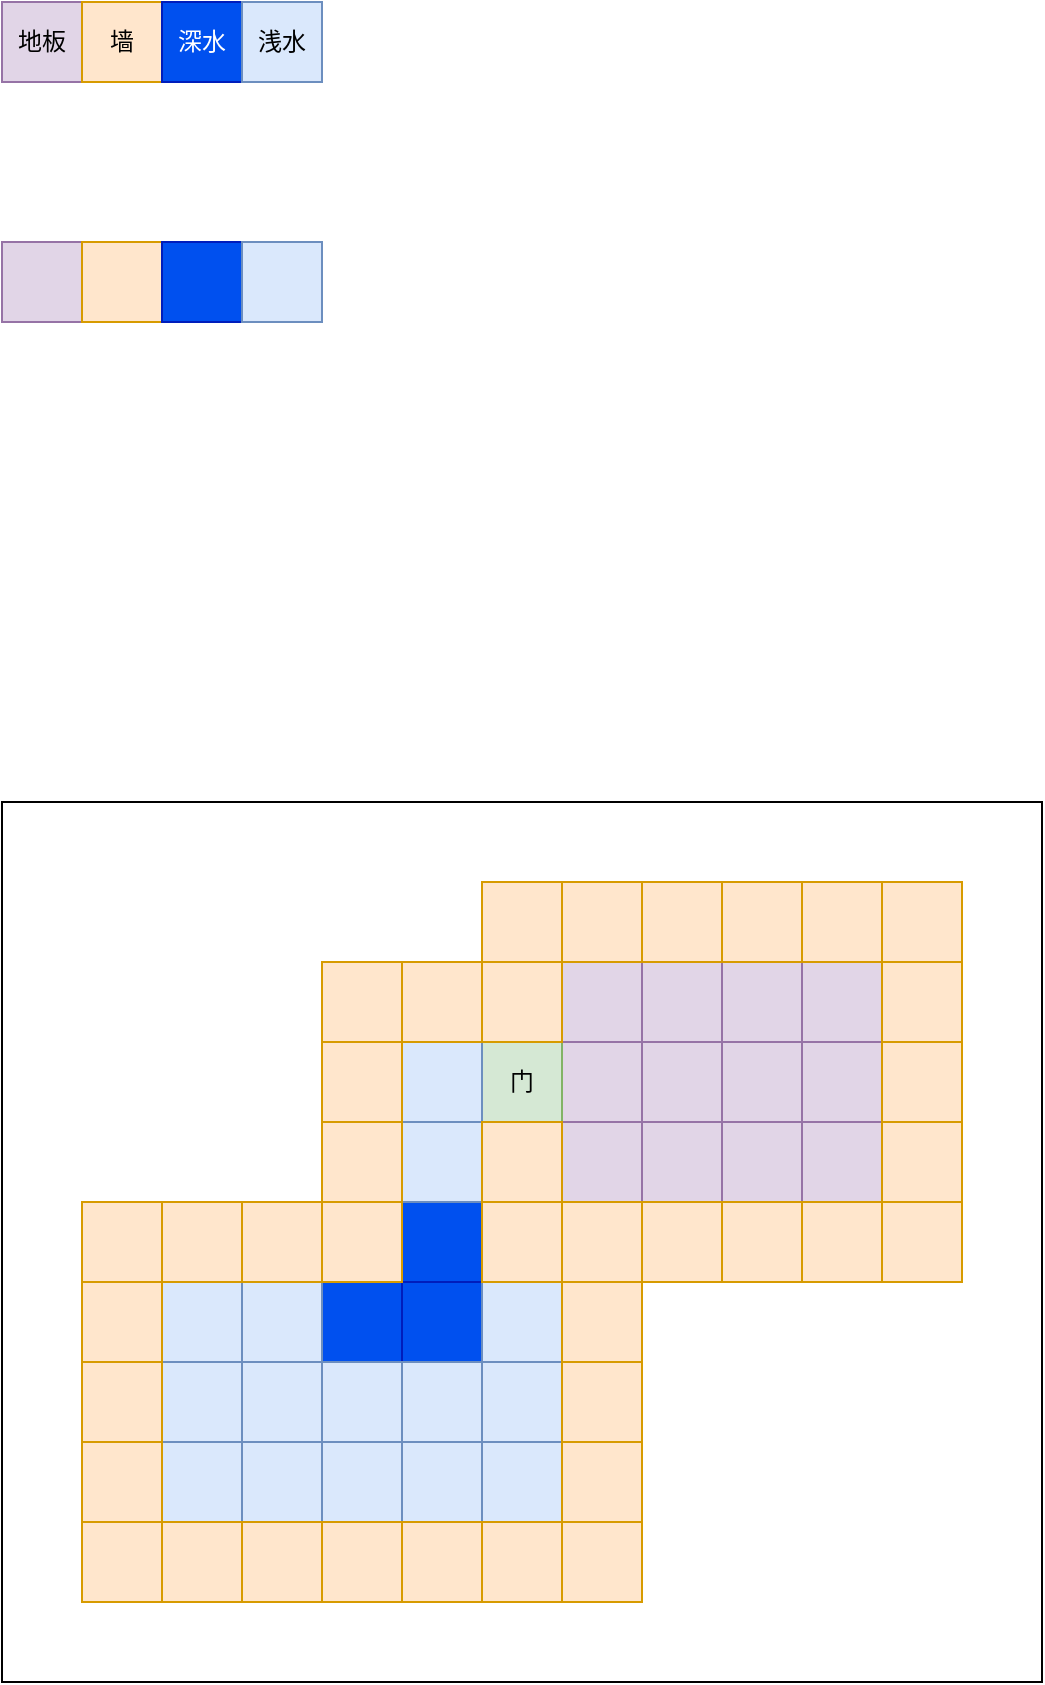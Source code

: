 <mxfile version="26.0.4">
  <diagram name="第 1 页" id="Mih1VsMYgLBi8knapmAl">
    <mxGraphModel dx="1141" dy="662" grid="1" gridSize="10" guides="1" tooltips="1" connect="1" arrows="1" fold="1" page="1" pageScale="1" pageWidth="827" pageHeight="1169" background="none" math="0" shadow="0">
      <root>
        <mxCell id="0" />
        <mxCell id="1" parent="0" />
        <mxCell id="jISEXOWeR0vg6BHdLISb-44" value="地板" style="rounded=0;whiteSpace=wrap;html=1;shadow=0;glass=0;strokeColor=#9673a6;fillColor=#e1d5e7;" vertex="1" parent="1">
          <mxGeometry width="40" height="40" as="geometry" />
        </mxCell>
        <mxCell id="jISEXOWeR0vg6BHdLISb-45" value="墙" style="rounded=0;whiteSpace=wrap;html=1;shadow=0;glass=0;strokeColor=#d79b00;fillColor=#ffe6cc;" vertex="1" parent="1">
          <mxGeometry x="40" width="40" height="40" as="geometry" />
        </mxCell>
        <mxCell id="jISEXOWeR0vg6BHdLISb-46" value="深水" style="rounded=0;whiteSpace=wrap;html=1;shadow=0;glass=0;strokeColor=#001DBC;fillColor=#0050ef;fontColor=#ffffff;" vertex="1" parent="1">
          <mxGeometry x="80" width="40" height="40" as="geometry" />
        </mxCell>
        <mxCell id="jISEXOWeR0vg6BHdLISb-47" value="浅水" style="rounded=0;whiteSpace=wrap;html=1;shadow=0;glass=0;strokeColor=#6c8ebf;fillColor=#dae8fc;" vertex="1" parent="1">
          <mxGeometry x="120" width="40" height="40" as="geometry" />
        </mxCell>
        <mxCell id="jISEXOWeR0vg6BHdLISb-48" value="" style="rounded=0;whiteSpace=wrap;html=1;shadow=0;glass=0;strokeColor=#9673a6;fillColor=#e1d5e7;" vertex="1" parent="1">
          <mxGeometry y="120" width="40" height="40" as="geometry" />
        </mxCell>
        <mxCell id="jISEXOWeR0vg6BHdLISb-52" value="" style="rounded=0;whiteSpace=wrap;html=1;shadow=0;glass=0;strokeColor=#d79b00;fillColor=#ffe6cc;" vertex="1" parent="1">
          <mxGeometry x="40" y="120" width="40" height="40" as="geometry" />
        </mxCell>
        <mxCell id="jISEXOWeR0vg6BHdLISb-53" value="" style="rounded=0;whiteSpace=wrap;html=1;shadow=0;glass=0;strokeColor=#001DBC;fillColor=#0050ef;fontColor=#ffffff;" vertex="1" parent="1">
          <mxGeometry x="80" y="120" width="40" height="40" as="geometry" />
        </mxCell>
        <mxCell id="jISEXOWeR0vg6BHdLISb-54" value="" style="rounded=0;whiteSpace=wrap;html=1;shadow=0;glass=0;strokeColor=#6c8ebf;fillColor=#dae8fc;" vertex="1" parent="1">
          <mxGeometry x="120" y="120" width="40" height="40" as="geometry" />
        </mxCell>
        <mxCell id="jISEXOWeR0vg6BHdLISb-55" value="" style="rounded=0;whiteSpace=wrap;html=1;shadow=0;glass=0;strokeColor=#9673a6;fillColor=#e1d5e7;" vertex="1" parent="1">
          <mxGeometry x="280" y="480" width="40" height="40" as="geometry" />
        </mxCell>
        <mxCell id="jISEXOWeR0vg6BHdLISb-57" value="" style="rounded=0;whiteSpace=wrap;html=1;shadow=0;glass=0;strokeColor=#9673a6;fillColor=#e1d5e7;" vertex="1" parent="1">
          <mxGeometry x="320" y="480" width="40" height="40" as="geometry" />
        </mxCell>
        <mxCell id="jISEXOWeR0vg6BHdLISb-58" value="" style="rounded=0;whiteSpace=wrap;html=1;shadow=0;glass=0;strokeColor=#9673a6;fillColor=#e1d5e7;" vertex="1" parent="1">
          <mxGeometry x="360" y="480" width="40" height="40" as="geometry" />
        </mxCell>
        <mxCell id="jISEXOWeR0vg6BHdLISb-59" value="" style="rounded=0;whiteSpace=wrap;html=1;shadow=0;glass=0;strokeColor=#9673a6;fillColor=#e1d5e7;" vertex="1" parent="1">
          <mxGeometry x="400" y="480" width="40" height="40" as="geometry" />
        </mxCell>
        <mxCell id="jISEXOWeR0vg6BHdLISb-60" value="" style="rounded=0;whiteSpace=wrap;html=1;shadow=0;glass=0;strokeColor=#9673a6;fillColor=#e1d5e7;" vertex="1" parent="1">
          <mxGeometry x="280" y="520" width="40" height="40" as="geometry" />
        </mxCell>
        <mxCell id="jISEXOWeR0vg6BHdLISb-61" value="" style="rounded=0;whiteSpace=wrap;html=1;shadow=0;glass=0;strokeColor=#9673a6;fillColor=#e1d5e7;" vertex="1" parent="1">
          <mxGeometry x="320" y="520" width="40" height="40" as="geometry" />
        </mxCell>
        <mxCell id="jISEXOWeR0vg6BHdLISb-62" value="" style="rounded=0;whiteSpace=wrap;html=1;shadow=0;glass=0;strokeColor=#9673a6;fillColor=#e1d5e7;" vertex="1" parent="1">
          <mxGeometry x="360" y="520" width="40" height="40" as="geometry" />
        </mxCell>
        <mxCell id="jISEXOWeR0vg6BHdLISb-63" value="" style="rounded=0;whiteSpace=wrap;html=1;shadow=0;glass=0;strokeColor=#9673a6;fillColor=#e1d5e7;" vertex="1" parent="1">
          <mxGeometry x="400" y="520" width="40" height="40" as="geometry" />
        </mxCell>
        <mxCell id="jISEXOWeR0vg6BHdLISb-64" value="" style="rounded=0;whiteSpace=wrap;html=1;shadow=0;glass=0;strokeColor=#9673a6;fillColor=#e1d5e7;" vertex="1" parent="1">
          <mxGeometry x="280" y="560" width="40" height="40" as="geometry" />
        </mxCell>
        <mxCell id="jISEXOWeR0vg6BHdLISb-65" value="" style="rounded=0;whiteSpace=wrap;html=1;shadow=0;glass=0;strokeColor=#9673a6;fillColor=#e1d5e7;" vertex="1" parent="1">
          <mxGeometry x="320" y="560" width="40" height="40" as="geometry" />
        </mxCell>
        <mxCell id="jISEXOWeR0vg6BHdLISb-66" value="" style="rounded=0;whiteSpace=wrap;html=1;shadow=0;glass=0;strokeColor=#9673a6;fillColor=#e1d5e7;" vertex="1" parent="1">
          <mxGeometry x="360" y="560" width="40" height="40" as="geometry" />
        </mxCell>
        <mxCell id="jISEXOWeR0vg6BHdLISb-67" value="" style="rounded=0;whiteSpace=wrap;html=1;shadow=0;glass=0;strokeColor=#9673a6;fillColor=#e1d5e7;" vertex="1" parent="1">
          <mxGeometry x="400" y="560" width="40" height="40" as="geometry" />
        </mxCell>
        <mxCell id="jISEXOWeR0vg6BHdLISb-68" value="" style="rounded=0;whiteSpace=wrap;html=1;shadow=0;glass=0;strokeColor=#9673a6;fillColor=#e1d5e7;" vertex="1" parent="1">
          <mxGeometry x="80" y="640" width="40" height="40" as="geometry" />
        </mxCell>
        <mxCell id="jISEXOWeR0vg6BHdLISb-69" value="" style="rounded=0;whiteSpace=wrap;html=1;shadow=0;glass=0;strokeColor=#9673a6;fillColor=#e1d5e7;" vertex="1" parent="1">
          <mxGeometry x="120" y="640" width="40" height="40" as="geometry" />
        </mxCell>
        <mxCell id="jISEXOWeR0vg6BHdLISb-70" value="" style="rounded=0;whiteSpace=wrap;html=1;shadow=0;glass=0;strokeColor=#9673a6;fillColor=#e1d5e7;" vertex="1" parent="1">
          <mxGeometry x="160" y="640" width="40" height="40" as="geometry" />
        </mxCell>
        <mxCell id="jISEXOWeR0vg6BHdLISb-71" value="" style="rounded=0;whiteSpace=wrap;html=1;shadow=0;glass=0;strokeColor=#9673a6;fillColor=#e1d5e7;" vertex="1" parent="1">
          <mxGeometry x="200" y="640" width="40" height="40" as="geometry" />
        </mxCell>
        <mxCell id="jISEXOWeR0vg6BHdLISb-72" value="" style="rounded=0;whiteSpace=wrap;html=1;shadow=0;glass=0;strokeColor=#9673a6;fillColor=#e1d5e7;" vertex="1" parent="1">
          <mxGeometry x="80" y="680" width="40" height="40" as="geometry" />
        </mxCell>
        <mxCell id="jISEXOWeR0vg6BHdLISb-73" value="" style="rounded=0;whiteSpace=wrap;html=1;shadow=0;glass=0;strokeColor=#9673a6;fillColor=#e1d5e7;" vertex="1" parent="1">
          <mxGeometry x="120" y="680" width="40" height="40" as="geometry" />
        </mxCell>
        <mxCell id="jISEXOWeR0vg6BHdLISb-74" value="" style="rounded=0;whiteSpace=wrap;html=1;shadow=0;glass=0;strokeColor=#9673a6;fillColor=#e1d5e7;" vertex="1" parent="1">
          <mxGeometry x="160" y="680" width="40" height="40" as="geometry" />
        </mxCell>
        <mxCell id="jISEXOWeR0vg6BHdLISb-75" value="" style="rounded=0;whiteSpace=wrap;html=1;shadow=0;glass=0;strokeColor=#9673a6;fillColor=#e1d5e7;" vertex="1" parent="1">
          <mxGeometry x="200" y="680" width="40" height="40" as="geometry" />
        </mxCell>
        <mxCell id="jISEXOWeR0vg6BHdLISb-76" value="" style="rounded=0;whiteSpace=wrap;html=1;shadow=0;glass=0;strokeColor=#9673a6;fillColor=#e1d5e7;" vertex="1" parent="1">
          <mxGeometry x="80" y="720" width="40" height="40" as="geometry" />
        </mxCell>
        <mxCell id="jISEXOWeR0vg6BHdLISb-77" value="" style="rounded=0;whiteSpace=wrap;html=1;shadow=0;glass=0;strokeColor=#9673a6;fillColor=#e1d5e7;" vertex="1" parent="1">
          <mxGeometry x="120" y="720" width="40" height="40" as="geometry" />
        </mxCell>
        <mxCell id="jISEXOWeR0vg6BHdLISb-78" value="" style="rounded=0;whiteSpace=wrap;html=1;shadow=0;glass=0;strokeColor=#9673a6;fillColor=#e1d5e7;" vertex="1" parent="1">
          <mxGeometry x="160" y="720" width="40" height="40" as="geometry" />
        </mxCell>
        <mxCell id="jISEXOWeR0vg6BHdLISb-79" value="" style="rounded=0;whiteSpace=wrap;html=1;shadow=0;glass=0;strokeColor=#9673a6;fillColor=#e1d5e7;" vertex="1" parent="1">
          <mxGeometry x="200" y="720" width="40" height="40" as="geometry" />
        </mxCell>
        <mxCell id="jISEXOWeR0vg6BHdLISb-80" value="" style="rounded=0;whiteSpace=wrap;html=1;shadow=0;glass=0;strokeColor=#9673a6;fillColor=#e1d5e7;" vertex="1" parent="1">
          <mxGeometry x="240" y="640" width="40" height="40" as="geometry" />
        </mxCell>
        <mxCell id="jISEXOWeR0vg6BHdLISb-81" value="" style="rounded=0;whiteSpace=wrap;html=1;shadow=0;glass=0;strokeColor=#9673a6;fillColor=#e1d5e7;" vertex="1" parent="1">
          <mxGeometry x="240" y="680" width="40" height="40" as="geometry" />
        </mxCell>
        <mxCell id="jISEXOWeR0vg6BHdLISb-82" value="" style="rounded=0;whiteSpace=wrap;html=1;shadow=0;glass=0;strokeColor=#9673a6;fillColor=#e1d5e7;" vertex="1" parent="1">
          <mxGeometry x="240" y="720" width="40" height="40" as="geometry" />
        </mxCell>
        <mxCell id="jISEXOWeR0vg6BHdLISb-88" value="" style="rounded=0;whiteSpace=wrap;html=1;shadow=0;glass=0;strokeColor=#9673a6;fillColor=#e1d5e7;" vertex="1" parent="1">
          <mxGeometry x="200" y="560" width="40" height="40" as="geometry" />
        </mxCell>
        <mxCell id="jISEXOWeR0vg6BHdLISb-89" value="" style="rounded=0;whiteSpace=wrap;html=1;shadow=0;glass=0;strokeColor=#9673a6;fillColor=#e1d5e7;" vertex="1" parent="1">
          <mxGeometry x="200" y="600" width="40" height="40" as="geometry" />
        </mxCell>
        <mxCell id="jISEXOWeR0vg6BHdLISb-90" value="门" style="rounded=0;whiteSpace=wrap;html=1;shadow=0;glass=0;strokeColor=#82b366;fillColor=#d5e8d4;" vertex="1" parent="1">
          <mxGeometry x="240" y="520" width="40" height="40" as="geometry" />
        </mxCell>
        <mxCell id="jISEXOWeR0vg6BHdLISb-91" value="" style="rounded=0;whiteSpace=wrap;html=1;shadow=0;glass=0;strokeColor=#9673a6;fillColor=#e1d5e7;" vertex="1" parent="1">
          <mxGeometry x="200" y="520" width="40" height="40" as="geometry" />
        </mxCell>
        <mxCell id="jISEXOWeR0vg6BHdLISb-95" value="" style="rounded=0;whiteSpace=wrap;html=1;shadow=0;glass=0;strokeColor=#001DBC;fillColor=#0050ef;fontColor=#ffffff;" vertex="1" parent="1">
          <mxGeometry x="160" y="640" width="40" height="40" as="geometry" />
        </mxCell>
        <mxCell id="jISEXOWeR0vg6BHdLISb-97" value="" style="rounded=0;whiteSpace=wrap;html=1;shadow=0;glass=0;strokeColor=#001DBC;fillColor=#0050ef;fontColor=#ffffff;" vertex="1" parent="1">
          <mxGeometry x="200" y="600" width="40" height="40" as="geometry" />
        </mxCell>
        <mxCell id="jISEXOWeR0vg6BHdLISb-98" value="" style="rounded=0;whiteSpace=wrap;html=1;shadow=0;glass=0;strokeColor=#001DBC;fillColor=#0050ef;fontColor=#ffffff;" vertex="1" parent="1">
          <mxGeometry x="160" y="640" width="40" height="40" as="geometry" />
        </mxCell>
        <mxCell id="jISEXOWeR0vg6BHdLISb-99" value="" style="rounded=0;whiteSpace=wrap;html=1;shadow=0;glass=0;strokeColor=#001DBC;fillColor=#0050ef;fontColor=#ffffff;" vertex="1" parent="1">
          <mxGeometry x="200" y="640" width="40" height="40" as="geometry" />
        </mxCell>
        <mxCell id="jISEXOWeR0vg6BHdLISb-100" value="" style="rounded=0;whiteSpace=wrap;html=1;shadow=0;glass=0;strokeColor=#6c8ebf;fillColor=#dae8fc;" vertex="1" parent="1">
          <mxGeometry x="200" y="520" width="40" height="40" as="geometry" />
        </mxCell>
        <mxCell id="jISEXOWeR0vg6BHdLISb-101" value="" style="rounded=0;whiteSpace=wrap;html=1;shadow=0;glass=0;strokeColor=#6c8ebf;fillColor=#dae8fc;" vertex="1" parent="1">
          <mxGeometry x="200" y="560" width="40" height="40" as="geometry" />
        </mxCell>
        <mxCell id="jISEXOWeR0vg6BHdLISb-102" value="" style="rounded=0;whiteSpace=wrap;html=1;shadow=0;glass=0;strokeColor=#6c8ebf;fillColor=#dae8fc;" vertex="1" parent="1">
          <mxGeometry x="120" y="640" width="40" height="40" as="geometry" />
        </mxCell>
        <mxCell id="jISEXOWeR0vg6BHdLISb-103" value="" style="rounded=0;whiteSpace=wrap;html=1;shadow=0;glass=0;strokeColor=#6c8ebf;fillColor=#dae8fc;" vertex="1" parent="1">
          <mxGeometry x="80" y="640" width="40" height="40" as="geometry" />
        </mxCell>
        <mxCell id="jISEXOWeR0vg6BHdLISb-104" value="" style="rounded=0;whiteSpace=wrap;html=1;shadow=0;glass=0;strokeColor=#6c8ebf;fillColor=#dae8fc;" vertex="1" parent="1">
          <mxGeometry x="240" y="640" width="40" height="40" as="geometry" />
        </mxCell>
        <mxCell id="jISEXOWeR0vg6BHdLISb-105" value="" style="rounded=0;whiteSpace=wrap;html=1;shadow=0;glass=0;strokeColor=#6c8ebf;fillColor=#dae8fc;" vertex="1" parent="1">
          <mxGeometry x="200" y="680" width="40" height="40" as="geometry" />
        </mxCell>
        <mxCell id="jISEXOWeR0vg6BHdLISb-106" value="" style="rounded=0;whiteSpace=wrap;html=1;shadow=0;glass=0;strokeColor=#6c8ebf;fillColor=#dae8fc;" vertex="1" parent="1">
          <mxGeometry x="160" y="680" width="40" height="40" as="geometry" />
        </mxCell>
        <mxCell id="jISEXOWeR0vg6BHdLISb-107" value="" style="rounded=0;whiteSpace=wrap;html=1;shadow=0;glass=0;strokeColor=#6c8ebf;fillColor=#dae8fc;" vertex="1" parent="1">
          <mxGeometry x="160" y="720" width="40" height="40" as="geometry" />
        </mxCell>
        <mxCell id="jISEXOWeR0vg6BHdLISb-108" value="" style="rounded=0;whiteSpace=wrap;html=1;shadow=0;glass=0;strokeColor=#6c8ebf;fillColor=#dae8fc;" vertex="1" parent="1">
          <mxGeometry x="200" y="720" width="40" height="40" as="geometry" />
        </mxCell>
        <mxCell id="jISEXOWeR0vg6BHdLISb-109" value="" style="rounded=0;whiteSpace=wrap;html=1;shadow=0;glass=0;strokeColor=#6c8ebf;fillColor=#dae8fc;" vertex="1" parent="1">
          <mxGeometry x="240" y="680" width="40" height="40" as="geometry" />
        </mxCell>
        <mxCell id="jISEXOWeR0vg6BHdLISb-110" value="" style="rounded=0;whiteSpace=wrap;html=1;shadow=0;glass=0;strokeColor=#6c8ebf;fillColor=#dae8fc;" vertex="1" parent="1">
          <mxGeometry x="240" y="720" width="40" height="40" as="geometry" />
        </mxCell>
        <mxCell id="jISEXOWeR0vg6BHdLISb-111" value="" style="rounded=0;whiteSpace=wrap;html=1;shadow=0;glass=0;strokeColor=#6c8ebf;fillColor=#dae8fc;" vertex="1" parent="1">
          <mxGeometry x="120" y="680" width="40" height="40" as="geometry" />
        </mxCell>
        <mxCell id="jISEXOWeR0vg6BHdLISb-112" value="" style="rounded=0;whiteSpace=wrap;html=1;shadow=0;glass=0;strokeColor=#6c8ebf;fillColor=#dae8fc;" vertex="1" parent="1">
          <mxGeometry x="120" y="720" width="40" height="40" as="geometry" />
        </mxCell>
        <mxCell id="jISEXOWeR0vg6BHdLISb-113" value="" style="rounded=0;whiteSpace=wrap;html=1;shadow=0;glass=0;strokeColor=#6c8ebf;fillColor=#dae8fc;" vertex="1" parent="1">
          <mxGeometry x="80" y="680" width="40" height="40" as="geometry" />
        </mxCell>
        <mxCell id="jISEXOWeR0vg6BHdLISb-114" value="" style="rounded=0;whiteSpace=wrap;html=1;shadow=0;glass=0;strokeColor=#6c8ebf;fillColor=#dae8fc;" vertex="1" parent="1">
          <mxGeometry x="80" y="720" width="40" height="40" as="geometry" />
        </mxCell>
        <mxCell id="jISEXOWeR0vg6BHdLISb-115" value="" style="rounded=0;whiteSpace=wrap;html=1;shadow=0;glass=0;strokeColor=#d79b00;fillColor=#ffe6cc;" vertex="1" parent="1">
          <mxGeometry x="80" y="600" width="40" height="40" as="geometry" />
        </mxCell>
        <mxCell id="jISEXOWeR0vg6BHdLISb-116" value="" style="rounded=0;whiteSpace=wrap;html=1;shadow=0;glass=0;strokeColor=#d79b00;fillColor=#ffe6cc;" vertex="1" parent="1">
          <mxGeometry x="120" y="600" width="40" height="40" as="geometry" />
        </mxCell>
        <mxCell id="jISEXOWeR0vg6BHdLISb-117" value="" style="rounded=0;whiteSpace=wrap;html=1;shadow=0;glass=0;strokeColor=#d79b00;fillColor=#ffe6cc;" vertex="1" parent="1">
          <mxGeometry x="160" y="600" width="40" height="40" as="geometry" />
        </mxCell>
        <mxCell id="jISEXOWeR0vg6BHdLISb-118" value="" style="rounded=0;whiteSpace=wrap;html=1;shadow=0;glass=0;strokeColor=#d79b00;fillColor=#ffe6cc;" vertex="1" parent="1">
          <mxGeometry x="80" y="760" width="40" height="40" as="geometry" />
        </mxCell>
        <mxCell id="jISEXOWeR0vg6BHdLISb-119" value="" style="rounded=0;whiteSpace=wrap;html=1;shadow=0;glass=0;strokeColor=#d79b00;fillColor=#ffe6cc;" vertex="1" parent="1">
          <mxGeometry x="120" y="760" width="40" height="40" as="geometry" />
        </mxCell>
        <mxCell id="jISEXOWeR0vg6BHdLISb-120" value="" style="rounded=0;whiteSpace=wrap;html=1;shadow=0;glass=0;strokeColor=#d79b00;fillColor=#ffe6cc;" vertex="1" parent="1">
          <mxGeometry x="160" y="760" width="40" height="40" as="geometry" />
        </mxCell>
        <mxCell id="jISEXOWeR0vg6BHdLISb-121" value="" style="rounded=0;whiteSpace=wrap;html=1;shadow=0;glass=0;strokeColor=#d79b00;fillColor=#ffe6cc;" vertex="1" parent="1">
          <mxGeometry x="200" y="760" width="40" height="40" as="geometry" />
        </mxCell>
        <mxCell id="jISEXOWeR0vg6BHdLISb-122" value="" style="rounded=0;whiteSpace=wrap;html=1;shadow=0;glass=0;strokeColor=#d79b00;fillColor=#ffe6cc;" vertex="1" parent="1">
          <mxGeometry x="240" y="760" width="40" height="40" as="geometry" />
        </mxCell>
        <mxCell id="jISEXOWeR0vg6BHdLISb-123" value="" style="rounded=0;whiteSpace=wrap;html=1;shadow=0;glass=0;strokeColor=#d79b00;fillColor=#ffe6cc;" vertex="1" parent="1">
          <mxGeometry x="280" y="760" width="40" height="40" as="geometry" />
        </mxCell>
        <mxCell id="jISEXOWeR0vg6BHdLISb-124" value="" style="rounded=0;whiteSpace=wrap;html=1;shadow=0;glass=0;strokeColor=#d79b00;fillColor=#ffe6cc;" vertex="1" parent="1">
          <mxGeometry x="280" y="600" width="40" height="40" as="geometry" />
        </mxCell>
        <mxCell id="jISEXOWeR0vg6BHdLISb-125" value="" style="rounded=0;whiteSpace=wrap;html=1;shadow=0;glass=0;strokeColor=#d79b00;fillColor=#ffe6cc;" vertex="1" parent="1">
          <mxGeometry x="320" y="600" width="40" height="40" as="geometry" />
        </mxCell>
        <mxCell id="jISEXOWeR0vg6BHdLISb-126" value="" style="rounded=0;whiteSpace=wrap;html=1;shadow=0;glass=0;strokeColor=#d79b00;fillColor=#ffe6cc;" vertex="1" parent="1">
          <mxGeometry x="360" y="600" width="40" height="40" as="geometry" />
        </mxCell>
        <mxCell id="jISEXOWeR0vg6BHdLISb-127" value="" style="rounded=0;whiteSpace=wrap;html=1;shadow=0;glass=0;strokeColor=#d79b00;fillColor=#ffe6cc;" vertex="1" parent="1">
          <mxGeometry x="280" y="440" width="40" height="40" as="geometry" />
        </mxCell>
        <mxCell id="jISEXOWeR0vg6BHdLISb-128" value="" style="rounded=0;whiteSpace=wrap;html=1;shadow=0;glass=0;strokeColor=#d79b00;fillColor=#ffe6cc;" vertex="1" parent="1">
          <mxGeometry x="320" y="440" width="40" height="40" as="geometry" />
        </mxCell>
        <mxCell id="jISEXOWeR0vg6BHdLISb-129" value="" style="rounded=0;whiteSpace=wrap;html=1;shadow=0;glass=0;strokeColor=#d79b00;fillColor=#ffe6cc;" vertex="1" parent="1">
          <mxGeometry x="360" y="440" width="40" height="40" as="geometry" />
        </mxCell>
        <mxCell id="jISEXOWeR0vg6BHdLISb-130" value="" style="rounded=0;whiteSpace=wrap;html=1;shadow=0;glass=0;strokeColor=#d79b00;fillColor=#ffe6cc;" vertex="1" parent="1">
          <mxGeometry x="160" y="480" width="40" height="40" as="geometry" />
        </mxCell>
        <mxCell id="jISEXOWeR0vg6BHdLISb-131" value="" style="rounded=0;whiteSpace=wrap;html=1;shadow=0;glass=0;strokeColor=#d79b00;fillColor=#ffe6cc;" vertex="1" parent="1">
          <mxGeometry x="200" y="480" width="40" height="40" as="geometry" />
        </mxCell>
        <mxCell id="jISEXOWeR0vg6BHdLISb-132" value="" style="rounded=0;whiteSpace=wrap;html=1;shadow=0;glass=0;strokeColor=#d79b00;fillColor=#ffe6cc;" vertex="1" parent="1">
          <mxGeometry x="240" y="480" width="40" height="40" as="geometry" />
        </mxCell>
        <mxCell id="jISEXOWeR0vg6BHdLISb-133" value="" style="rounded=0;whiteSpace=wrap;html=1;shadow=0;glass=0;strokeColor=#d79b00;fillColor=#ffe6cc;" vertex="1" parent="1">
          <mxGeometry x="400" y="600" width="40" height="40" as="geometry" />
        </mxCell>
        <mxCell id="jISEXOWeR0vg6BHdLISb-134" value="" style="rounded=0;whiteSpace=wrap;html=1;shadow=0;glass=0;strokeColor=#d79b00;fillColor=#ffe6cc;" vertex="1" parent="1">
          <mxGeometry x="440" y="600" width="40" height="40" as="geometry" />
        </mxCell>
        <mxCell id="jISEXOWeR0vg6BHdLISb-135" value="" style="rounded=0;whiteSpace=wrap;html=1;shadow=0;glass=0;strokeColor=#d79b00;fillColor=#ffe6cc;" vertex="1" parent="1">
          <mxGeometry x="400" y="440" width="40" height="40" as="geometry" />
        </mxCell>
        <mxCell id="jISEXOWeR0vg6BHdLISb-136" value="" style="rounded=0;whiteSpace=wrap;html=1;shadow=0;glass=0;strokeColor=#d79b00;fillColor=#ffe6cc;" vertex="1" parent="1">
          <mxGeometry x="440" y="440" width="40" height="40" as="geometry" />
        </mxCell>
        <mxCell id="jISEXOWeR0vg6BHdLISb-139" value="" style="rounded=0;whiteSpace=wrap;html=1;shadow=0;glass=0;strokeColor=#d79b00;fillColor=#ffe6cc;" vertex="1" parent="1">
          <mxGeometry x="440" y="560" width="40" height="40" as="geometry" />
        </mxCell>
        <mxCell id="jISEXOWeR0vg6BHdLISb-140" value="" style="rounded=0;whiteSpace=wrap;html=1;shadow=0;glass=0;strokeColor=#d79b00;fillColor=#ffe6cc;" vertex="1" parent="1">
          <mxGeometry x="440" y="520" width="40" height="40" as="geometry" />
        </mxCell>
        <mxCell id="jISEXOWeR0vg6BHdLISb-141" value="" style="rounded=0;whiteSpace=wrap;html=1;shadow=0;glass=0;strokeColor=#d79b00;fillColor=#ffe6cc;" vertex="1" parent="1">
          <mxGeometry x="440" y="480" width="40" height="40" as="geometry" />
        </mxCell>
        <mxCell id="jISEXOWeR0vg6BHdLISb-142" value="" style="rounded=0;whiteSpace=wrap;html=1;shadow=0;glass=0;strokeColor=#d79b00;fillColor=#ffe6cc;" vertex="1" parent="1">
          <mxGeometry x="240" y="600" width="40" height="40" as="geometry" />
        </mxCell>
        <mxCell id="jISEXOWeR0vg6BHdLISb-143" value="" style="rounded=0;whiteSpace=wrap;html=1;shadow=0;glass=0;strokeColor=#d79b00;fillColor=#ffe6cc;" vertex="1" parent="1">
          <mxGeometry x="240" y="560" width="40" height="40" as="geometry" />
        </mxCell>
        <mxCell id="jISEXOWeR0vg6BHdLISb-144" value="" style="rounded=0;whiteSpace=wrap;html=1;shadow=0;glass=0;strokeColor=#d79b00;fillColor=#ffe6cc;" vertex="1" parent="1">
          <mxGeometry x="160" y="560" width="40" height="40" as="geometry" />
        </mxCell>
        <mxCell id="jISEXOWeR0vg6BHdLISb-145" value="" style="rounded=0;whiteSpace=wrap;html=1;shadow=0;glass=0;strokeColor=#d79b00;fillColor=#ffe6cc;" vertex="1" parent="1">
          <mxGeometry x="160" y="520" width="40" height="40" as="geometry" />
        </mxCell>
        <mxCell id="jISEXOWeR0vg6BHdLISb-146" value="" style="rounded=0;whiteSpace=wrap;html=1;shadow=0;glass=0;strokeColor=#d79b00;fillColor=#ffe6cc;" vertex="1" parent="1">
          <mxGeometry x="240" y="440" width="40" height="40" as="geometry" />
        </mxCell>
        <mxCell id="jISEXOWeR0vg6BHdLISb-148" value="" style="rounded=0;whiteSpace=wrap;html=1;shadow=0;glass=0;strokeColor=#d79b00;fillColor=#ffe6cc;" vertex="1" parent="1">
          <mxGeometry x="280" y="680" width="40" height="40" as="geometry" />
        </mxCell>
        <mxCell id="jISEXOWeR0vg6BHdLISb-149" value="" style="rounded=0;whiteSpace=wrap;html=1;shadow=0;glass=0;strokeColor=#d79b00;fillColor=#ffe6cc;" vertex="1" parent="1">
          <mxGeometry x="280" y="640" width="40" height="40" as="geometry" />
        </mxCell>
        <mxCell id="jISEXOWeR0vg6BHdLISb-151" value="" style="rounded=0;whiteSpace=wrap;html=1;shadow=0;glass=0;strokeColor=#d79b00;fillColor=#ffe6cc;" vertex="1" parent="1">
          <mxGeometry x="280" y="720" width="40" height="40" as="geometry" />
        </mxCell>
        <mxCell id="jISEXOWeR0vg6BHdLISb-152" value="" style="rounded=0;whiteSpace=wrap;html=1;shadow=0;glass=0;strokeColor=#d79b00;fillColor=#ffe6cc;" vertex="1" parent="1">
          <mxGeometry x="40" y="640" width="40" height="40" as="geometry" />
        </mxCell>
        <mxCell id="jISEXOWeR0vg6BHdLISb-153" value="" style="rounded=0;whiteSpace=wrap;html=1;shadow=0;glass=0;strokeColor=#d79b00;fillColor=#ffe6cc;" vertex="1" parent="1">
          <mxGeometry x="40" y="600" width="40" height="40" as="geometry" />
        </mxCell>
        <mxCell id="jISEXOWeR0vg6BHdLISb-154" value="" style="rounded=0;whiteSpace=wrap;html=1;shadow=0;glass=0;strokeColor=#d79b00;fillColor=#ffe6cc;" vertex="1" parent="1">
          <mxGeometry x="40" y="720" width="40" height="40" as="geometry" />
        </mxCell>
        <mxCell id="jISEXOWeR0vg6BHdLISb-155" value="" style="rounded=0;whiteSpace=wrap;html=1;shadow=0;glass=0;strokeColor=#d79b00;fillColor=#ffe6cc;" vertex="1" parent="1">
          <mxGeometry x="40" y="680" width="40" height="40" as="geometry" />
        </mxCell>
        <mxCell id="jISEXOWeR0vg6BHdLISb-157" value="" style="rounded=0;whiteSpace=wrap;html=1;shadow=0;glass=0;strokeColor=#d79b00;fillColor=#ffe6cc;" vertex="1" parent="1">
          <mxGeometry x="40" y="760" width="40" height="40" as="geometry" />
        </mxCell>
        <mxCell id="jISEXOWeR0vg6BHdLISb-158" value="" style="rounded=0;whiteSpace=wrap;html=1;fillColor=none;" vertex="1" parent="1">
          <mxGeometry y="400" width="520" height="440" as="geometry" />
        </mxCell>
      </root>
    </mxGraphModel>
  </diagram>
</mxfile>
